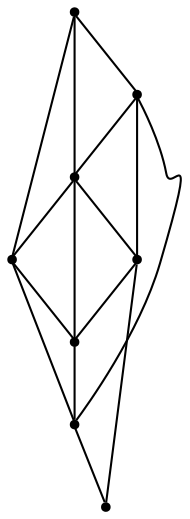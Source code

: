 graph {
  node [shape=point,comment="{\"directed\":false,\"doi\":\"10.1007/978-3-540-24595-7_37\",\"figure\":\"1 (1)\"}"]

  v0 [pos="715.8008402979651,2111.3849004109707"]
  v1 [pos="644.9210074491278,2040.518188476563"]
  v2 [pos="715.8008402979651,2182.2515169779463"]
  v3 [pos="644.921007449128,2111.38490041097"]
  v4 [pos="644.921007449128,2182.2515169779463"]
  v5 [pos="574.0411587027617,2111.38490041097"]
  v6 [pos="644.9210074491278,2253.1160672505703"]
  v7 [pos="574.0411587027617,2182.2515169779463"]

  v0 -- v1 [id="-1",pos="715.8008402979651,2111.3849004109707 644.9210074491278,2040.518188476563 644.9210074491278,2040.518188476563 644.9210074491278,2040.518188476563"]
  v7 -- v4 [id="-5",pos="574.0411587027617,2182.2515169779463 644.921007449128,2182.2515169779463 644.921007449128,2182.2515169779463 644.921007449128,2182.2515169779463"]
  v4 -- v2 [id="-6",pos="644.921007449128,2182.2515169779463 715.8008402979651,2182.2515169779463 715.8008402979651,2182.2515169779463 715.8008402979651,2182.2515169779463"]
  v5 -- v3 [id="-9",pos="574.0411587027617,2111.38490041097 644.921007449128,2111.38490041097 644.921007449128,2111.38490041097 644.921007449128,2111.38490041097"]
  v3 -- v0 [id="-10",pos="644.921007449128,2111.38490041097 715.8008402979651,2111.3849004109707 715.8008402979651,2111.3849004109707 715.8008402979651,2111.3849004109707"]
  v7 -- v0 [id="-14",pos="574.0411587027617,2182.2515169779463 715.8008402979651,2111.3849004109707 715.8008402979651,2111.3849004109707 715.8008402979651,2111.3849004109707"]
  v7 -- v5 [id="-15",pos="574.0411587027617,2182.2515169779463 574.0411587027617,2111.38490041097 574.0411587027617,2111.38490041097 574.0411587027617,2111.38490041097"]
  v5 -- v1 [id="-16",pos="574.0411587027617,2111.38490041097 644.9210074491278,2040.518188476563 644.9210074491278,2040.518188476563 644.9210074491278,2040.518188476563"]
  v6 -- v2 [id="-17",pos="644.9210074491278,2253.1160672505703 715.8008402979651,2182.2515169779463 715.8008402979651,2182.2515169779463 715.8008402979651,2182.2515169779463"]
  v6 -- v7 [id="-18",pos="644.9210074491278,2253.1160672505703 574.0411587027617,2182.2515169779463 574.0411587027617,2182.2515169779463 574.0411587027617,2182.2515169779463"]
  v6 -- v4 [id="-19",pos="644.9210074491278,2253.1160672505703 644.921007449128,2182.2515169779463 644.921007449128,2182.2515169779463 644.921007449128,2182.2515169779463"]
  v4 -- v3 [id="-20",pos="644.921007449128,2182.2515169779463 644.921007449128,2111.38490041097 644.921007449128,2111.38490041097 644.921007449128,2111.38490041097"]
  v4 -- v5 [id="-21",pos="644.921007449128,2182.2515169779463 574.0411587027617,2111.38490041097 574.0411587027617,2111.38490041097 574.0411587027617,2111.38490041097"]
  v2 -- v0 [id="-22",pos="715.8008402979651,2182.2515169779463 715.8008402979651,2111.3849004109707 715.8008402979651,2111.3849004109707 715.8008402979651,2111.3849004109707"]
  v2 -- v3 [id="-23",pos="715.8008402979651,2182.2515169779463 644.921007449128,2111.38490041097 644.921007449128,2111.38490041097 644.921007449128,2111.38490041097"]
}